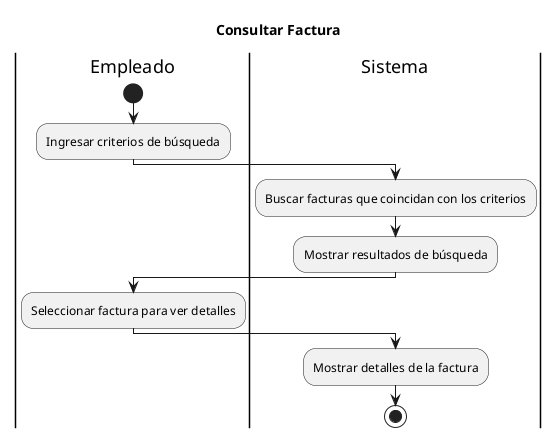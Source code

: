 @startuml da_Consultar_Factura
Title Consultar Factura
|Empleado|
start
:Ingresar criterios de búsqueda;
|Sistema|
:Buscar facturas que coincidan con los criterios;
:Mostrar resultados de búsqueda;
|Empleado|
:Seleccionar factura para ver detalles;
|Sistema|
:Mostrar detalles de la factura;
stop
@enduml
